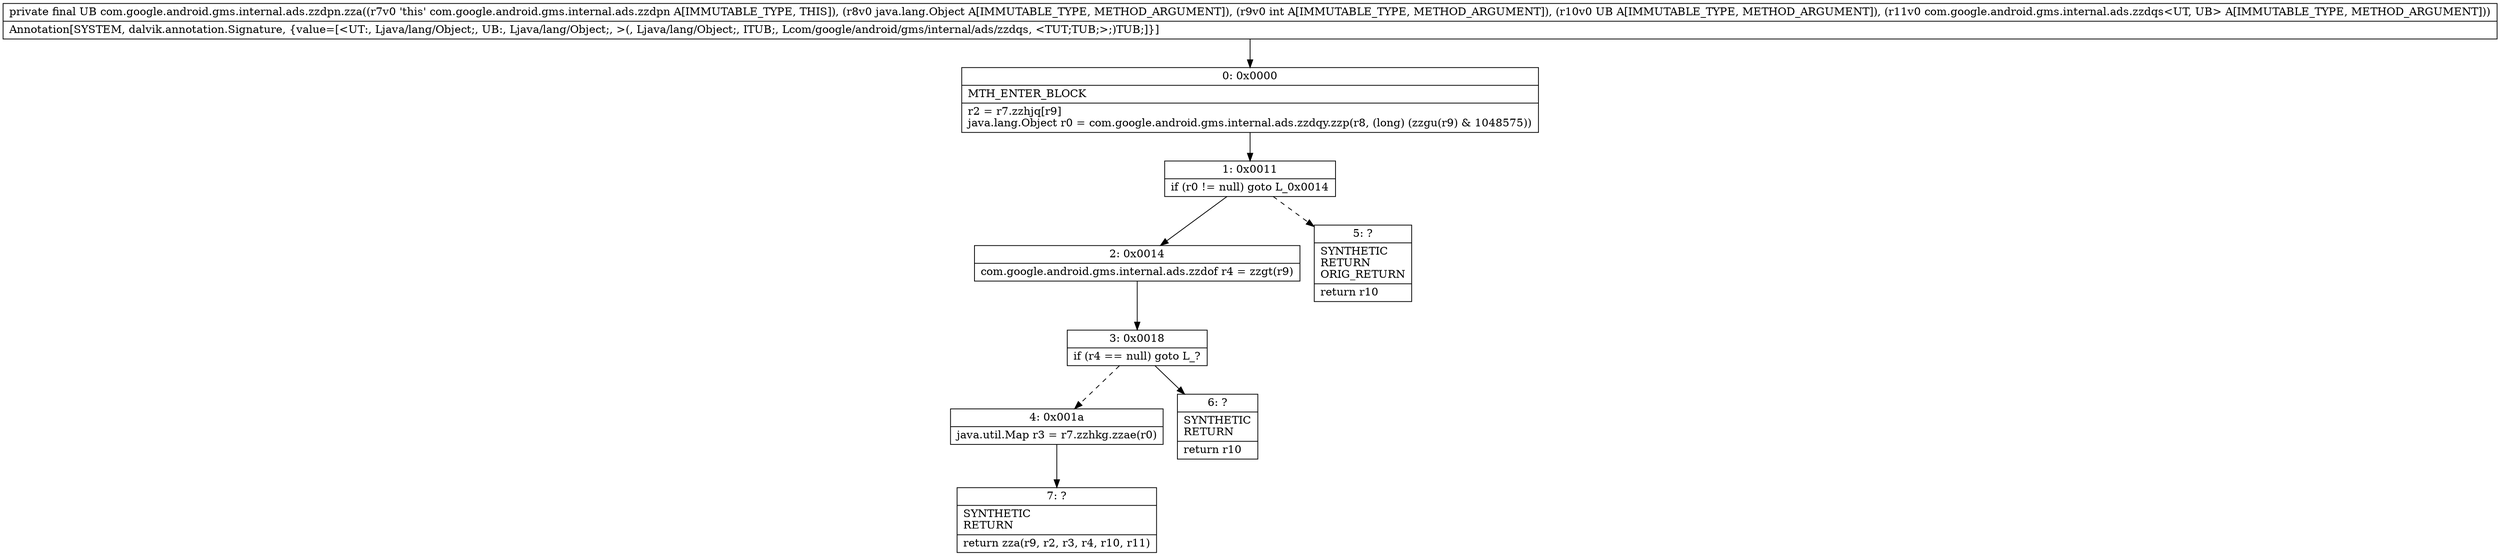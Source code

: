 digraph "CFG forcom.google.android.gms.internal.ads.zzdpn.zza(Ljava\/lang\/Object;ILjava\/lang\/Object;Lcom\/google\/android\/gms\/internal\/ads\/zzdqs;)Ljava\/lang\/Object;" {
Node_0 [shape=record,label="{0\:\ 0x0000|MTH_ENTER_BLOCK\l|r2 = r7.zzhjq[r9]\ljava.lang.Object r0 = com.google.android.gms.internal.ads.zzdqy.zzp(r8, (long) (zzgu(r9) & 1048575))\l}"];
Node_1 [shape=record,label="{1\:\ 0x0011|if (r0 != null) goto L_0x0014\l}"];
Node_2 [shape=record,label="{2\:\ 0x0014|com.google.android.gms.internal.ads.zzdof r4 = zzgt(r9)\l}"];
Node_3 [shape=record,label="{3\:\ 0x0018|if (r4 == null) goto L_?\l}"];
Node_4 [shape=record,label="{4\:\ 0x001a|java.util.Map r3 = r7.zzhkg.zzae(r0)\l}"];
Node_5 [shape=record,label="{5\:\ ?|SYNTHETIC\lRETURN\lORIG_RETURN\l|return r10\l}"];
Node_6 [shape=record,label="{6\:\ ?|SYNTHETIC\lRETURN\l|return r10\l}"];
Node_7 [shape=record,label="{7\:\ ?|SYNTHETIC\lRETURN\l|return zza(r9, r2, r3, r4, r10, r11)\l}"];
MethodNode[shape=record,label="{private final UB com.google.android.gms.internal.ads.zzdpn.zza((r7v0 'this' com.google.android.gms.internal.ads.zzdpn A[IMMUTABLE_TYPE, THIS]), (r8v0 java.lang.Object A[IMMUTABLE_TYPE, METHOD_ARGUMENT]), (r9v0 int A[IMMUTABLE_TYPE, METHOD_ARGUMENT]), (r10v0 UB A[IMMUTABLE_TYPE, METHOD_ARGUMENT]), (r11v0 com.google.android.gms.internal.ads.zzdqs\<UT, UB\> A[IMMUTABLE_TYPE, METHOD_ARGUMENT]))  | Annotation[SYSTEM, dalvik.annotation.Signature, \{value=[\<UT:, Ljava\/lang\/Object;, UB:, Ljava\/lang\/Object;, \>(, Ljava\/lang\/Object;, ITUB;, Lcom\/google\/android\/gms\/internal\/ads\/zzdqs, \<TUT;TUB;\>;)TUB;]\}]\l}"];
MethodNode -> Node_0;
Node_0 -> Node_1;
Node_1 -> Node_2;
Node_1 -> Node_5[style=dashed];
Node_2 -> Node_3;
Node_3 -> Node_4[style=dashed];
Node_3 -> Node_6;
Node_4 -> Node_7;
}

